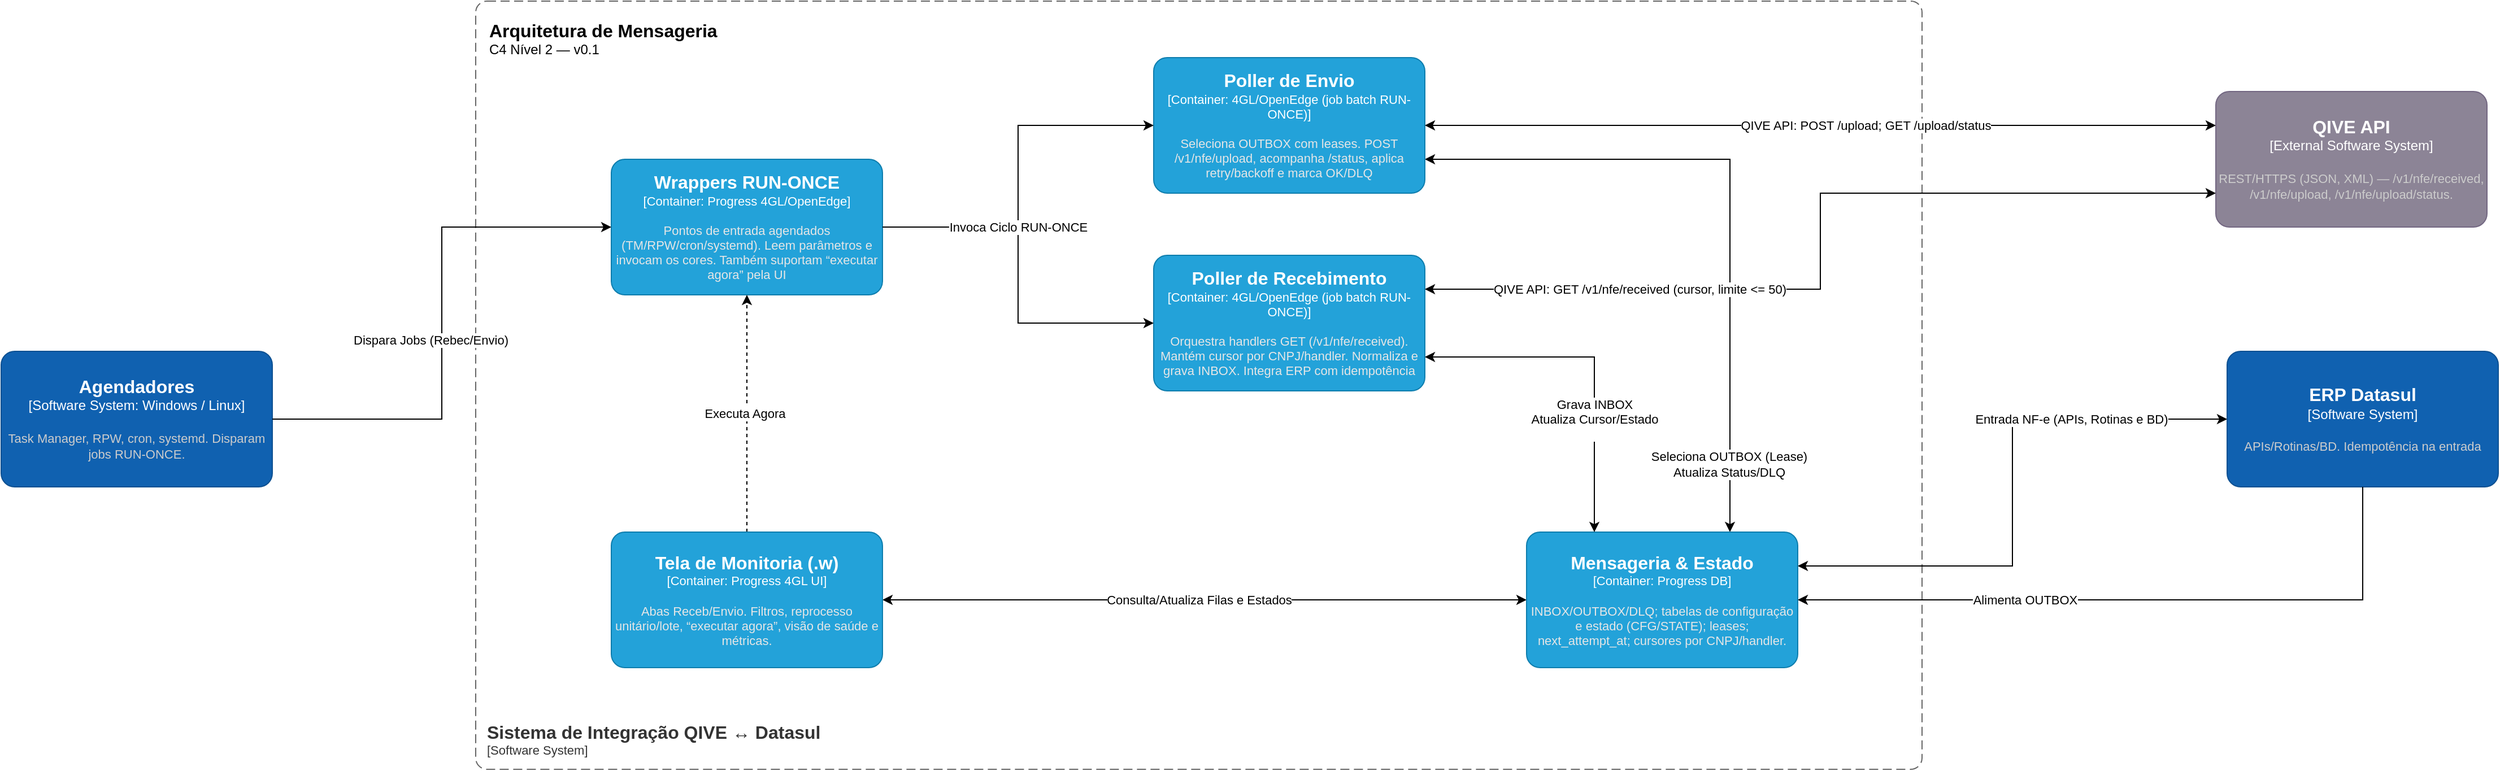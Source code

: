 <mxfile version="28.2.8">
  <diagram name="Página-1" id="pai-qYpfHbvnEUFaRcqW">
    <mxGraphModel dx="3346" dy="1030" grid="1" gridSize="10" guides="1" tooltips="1" connect="1" arrows="1" fold="1" page="0" pageScale="1" pageWidth="827" pageHeight="1169" math="0" shadow="0">
      <root>
        <mxCell id="0" />
        <mxCell id="1" parent="0" />
        <object placeholders="1" c4Name="Sistema de Integração QIVE ↔ Datasul" c4Type="SystemScopeBoundary" c4Application="Software System" label="&lt;font style=&quot;font-size: 16px&quot;&gt;&lt;b&gt;&lt;div style=&quot;text-align: left&quot;&gt;%c4Name%&lt;/div&gt;&lt;/b&gt;&lt;/font&gt;&lt;div style=&quot;text-align: left&quot;&gt;[%c4Application%]&lt;/div&gt;" id="QU69JL3GxuFSJA9FVeAV-1">
          <mxCell style="rounded=1;fontSize=11;whiteSpace=wrap;html=1;dashed=1;arcSize=20;fillColor=none;strokeColor=#666666;fontColor=#333333;labelBackgroundColor=none;align=left;verticalAlign=bottom;labelBorderColor=none;spacingTop=0;spacing=10;dashPattern=8 4;metaEdit=1;rotatable=0;perimeter=rectanglePerimeter;noLabel=0;labelPadding=0;allowArrows=0;connectable=0;expand=0;recursiveResize=0;editable=1;pointerEvents=0;absoluteArcSize=1;points=[[0.25,0,0],[0.5,0,0],[0.75,0,0],[1,0.25,0],[1,0.5,0],[1,0.75,0],[0.75,1,0],[0.5,1,0],[0.25,1,0],[0,0.75,0],[0,0.5,0],[0,0.25,0]];" parent="1" vertex="1">
            <mxGeometry x="80" y="240" width="1280" height="680" as="geometry" />
          </mxCell>
        </object>
        <object placeholders="1" c4Name="Poller de Recebimento" c4Type="Container" c4Technology="4GL/OpenEdge (job batch RUN-ONCE)" c4Description="Orquestra handlers GET (/v1/nfe/received). Mantém cursor por CNPJ/handler. Normaliza e grava INBOX. Integra ERP com idempotência" label="&lt;font style=&quot;font-size: 16px&quot;&gt;&lt;b&gt;%c4Name%&lt;/b&gt;&lt;/font&gt;&lt;div&gt;[%c4Type%: %c4Technology%]&lt;/div&gt;&lt;br&gt;&lt;div&gt;&lt;font style=&quot;font-size: 11px&quot;&gt;&lt;font color=&quot;#E6E6E6&quot;&gt;%c4Description%&lt;/font&gt;&lt;/div&gt;" id="QU69JL3GxuFSJA9FVeAV-2">
          <mxCell style="rounded=1;whiteSpace=wrap;html=1;fontSize=11;labelBackgroundColor=none;fillColor=#23A2D9;fontColor=#ffffff;align=center;arcSize=10;strokeColor=#0E7DAD;metaEdit=1;resizable=0;points=[[0.25,0,0],[0.5,0,0],[0.75,0,0],[1,0.25,0],[1,0.5,0],[1,0.75,0],[0.75,1,0],[0.5,1,0],[0.25,1,0],[0,0.75,0],[0,0.5,0],[0,0.25,0]];" parent="1" vertex="1">
            <mxGeometry x="680" y="465" width="240" height="120" as="geometry" />
          </mxCell>
        </object>
        <mxCell id="QU69JL3GxuFSJA9FVeAV-47" style="edgeStyle=orthogonalEdgeStyle;rounded=0;orthogonalLoop=1;jettySize=auto;html=1;exitX=1;exitY=0.75;exitDx=0;exitDy=0;exitPerimeter=0;entryX=0.75;entryY=0;entryDx=0;entryDy=0;entryPerimeter=0;startArrow=classic;startFill=1;" parent="1" source="QU69JL3GxuFSJA9FVeAV-3" target="QU69JL3GxuFSJA9FVeAV-6" edge="1">
          <mxGeometry relative="1" as="geometry" />
        </mxCell>
        <mxCell id="QU69JL3GxuFSJA9FVeAV-54" value="Seleciona OUTBOX (Lease)&lt;br&gt;Atualiza Status/DLQ" style="edgeLabel;html=1;align=center;verticalAlign=middle;resizable=0;points=[];" parent="QU69JL3GxuFSJA9FVeAV-47" vertex="1" connectable="0">
          <mxGeometry x="0.787" y="-1" relative="1" as="geometry">
            <mxPoint y="4" as="offset" />
          </mxGeometry>
        </mxCell>
        <object placeholders="1" c4Name="Poller de Envio" c4Type="Container" c4Technology="4GL/OpenEdge (job batch RUN-ONCE)" c4Description="Seleciona OUTBOX com leases. POST /v1/nfe/upload, acompanha /status, aplica retry/backoff e marca OK/DLQ" label="&lt;font style=&quot;font-size: 16px&quot;&gt;&lt;b&gt;%c4Name%&lt;/b&gt;&lt;/font&gt;&lt;div&gt;[%c4Type%: %c4Technology%]&lt;/div&gt;&lt;br&gt;&lt;div&gt;&lt;font style=&quot;font-size: 11px&quot;&gt;&lt;font color=&quot;#E6E6E6&quot;&gt;%c4Description%&lt;/font&gt;&lt;/div&gt;" id="QU69JL3GxuFSJA9FVeAV-3">
          <mxCell style="rounded=1;whiteSpace=wrap;html=1;fontSize=11;labelBackgroundColor=none;fillColor=#23A2D9;fontColor=#ffffff;align=center;arcSize=10;strokeColor=#0E7DAD;metaEdit=1;resizable=0;points=[[0.25,0,0],[0.5,0,0],[0.75,0,0],[1,0.25,0],[1,0.5,0],[1,0.75,0],[0.75,1,0],[0.5,1,0],[0.25,1,0],[0,0.75,0],[0,0.5,0],[0,0.25,0]];" parent="1" vertex="1">
            <mxGeometry x="680" y="290" width="240" height="120" as="geometry" />
          </mxCell>
        </object>
        <object placeholders="1" c4Name="Wrappers RUN-ONCE" c4Type="Container" c4Technology="Progress 4GL/OpenEdge" c4Description="Pontos de entrada agendados (TM/RPW/cron/systemd). Leem parâmetros e invocam os cores. Também suportam “executar agora” pela UI" label="&lt;font style=&quot;font-size: 16px&quot;&gt;&lt;b&gt;%c4Name%&lt;/b&gt;&lt;/font&gt;&lt;div&gt;[%c4Type%: %c4Technology%]&lt;/div&gt;&lt;br&gt;&lt;div&gt;&lt;font style=&quot;font-size: 11px&quot;&gt;&lt;font color=&quot;#E6E6E6&quot;&gt;%c4Description%&lt;/font&gt;&lt;/div&gt;" id="QU69JL3GxuFSJA9FVeAV-4">
          <mxCell style="rounded=1;whiteSpace=wrap;html=1;fontSize=11;labelBackgroundColor=none;fillColor=#23A2D9;fontColor=#ffffff;align=center;arcSize=10;strokeColor=#0E7DAD;metaEdit=1;resizable=0;points=[[0.25,0,0],[0.5,0,0],[0.75,0,0],[1,0.25,0],[1,0.5,0],[1,0.75,0],[0.75,1,0],[0.5,1,0],[0.25,1,0],[0,0.75,0],[0,0.5,0],[0,0.25,0]];" parent="1" vertex="1">
            <mxGeometry x="200" y="380" width="240" height="120" as="geometry" />
          </mxCell>
        </object>
        <mxCell id="QU69JL3GxuFSJA9FVeAV-12" style="edgeStyle=orthogonalEdgeStyle;rounded=0;orthogonalLoop=1;jettySize=auto;html=1;dashed=1;" parent="1" source="QU69JL3GxuFSJA9FVeAV-5" target="QU69JL3GxuFSJA9FVeAV-4" edge="1">
          <mxGeometry relative="1" as="geometry" />
        </mxCell>
        <mxCell id="QU69JL3GxuFSJA9FVeAV-13" value="Executa Agora" style="edgeLabel;html=1;align=center;verticalAlign=middle;resizable=0;points=[];" parent="QU69JL3GxuFSJA9FVeAV-12" vertex="1" connectable="0">
          <mxGeometry y="2" relative="1" as="geometry">
            <mxPoint as="offset" />
          </mxGeometry>
        </mxCell>
        <mxCell id="QU69JL3GxuFSJA9FVeAV-35" style="edgeStyle=orthogonalEdgeStyle;rounded=0;orthogonalLoop=1;jettySize=auto;html=1;startArrow=classic;startFill=1;" parent="1" source="QU69JL3GxuFSJA9FVeAV-5" target="QU69JL3GxuFSJA9FVeAV-6" edge="1">
          <mxGeometry relative="1" as="geometry" />
        </mxCell>
        <mxCell id="QU69JL3GxuFSJA9FVeAV-52" value="Consulta/Atualiza Filas e Estados" style="edgeLabel;html=1;align=center;verticalAlign=middle;resizable=0;points=[];" parent="QU69JL3GxuFSJA9FVeAV-35" vertex="1" connectable="0">
          <mxGeometry x="-0.228" y="1" relative="1" as="geometry">
            <mxPoint x="60" y="1" as="offset" />
          </mxGeometry>
        </mxCell>
        <object placeholders="1" c4Name="Tela de Monitoria (.w)" c4Type="Container" c4Technology="Progress 4GL UI" c4Description="Abas Receb/Envio. Filtros, reprocesso unitário/lote, “executar agora”, visão de saúde e métricas." label="&lt;font style=&quot;font-size: 16px&quot;&gt;&lt;b&gt;%c4Name%&lt;/b&gt;&lt;/font&gt;&lt;div&gt;[%c4Type%: %c4Technology%]&lt;/div&gt;&lt;br&gt;&lt;div&gt;&lt;font style=&quot;font-size: 11px&quot;&gt;&lt;font color=&quot;#E6E6E6&quot;&gt;%c4Description%&lt;/font&gt;&lt;/div&gt;" id="QU69JL3GxuFSJA9FVeAV-5">
          <mxCell style="rounded=1;whiteSpace=wrap;html=1;fontSize=11;labelBackgroundColor=none;fillColor=#23A2D9;fontColor=#ffffff;align=center;arcSize=10;strokeColor=#0E7DAD;metaEdit=1;resizable=0;points=[[0.25,0,0],[0.5,0,0],[0.75,0,0],[1,0.25,0],[1,0.5,0],[1,0.75,0],[0.75,1,0],[0.5,1,0],[0.25,1,0],[0,0.75,0],[0,0.5,0],[0,0.25,0]];" parent="1" vertex="1">
            <mxGeometry x="200" y="710" width="240" height="120" as="geometry" />
          </mxCell>
        </object>
        <object placeholders="1" c4Name="Mensageria &amp; Estado" c4Type="Container" c4Technology="Progress DB" c4Description="INBOX/OUTBOX/DLQ; tabelas de configuração e estado (CFG/STATE); leases; next_attempt_at; cursores por CNPJ/handler." label="&lt;font style=&quot;font-size: 16px&quot;&gt;&lt;b&gt;%c4Name%&lt;/b&gt;&lt;/font&gt;&lt;div&gt;[%c4Type%: %c4Technology%]&lt;/div&gt;&lt;br&gt;&lt;div&gt;&lt;font style=&quot;font-size: 11px&quot;&gt;&lt;font color=&quot;#E6E6E6&quot;&gt;%c4Description%&lt;/font&gt;&lt;/div&gt;" id="QU69JL3GxuFSJA9FVeAV-6">
          <mxCell style="rounded=1;whiteSpace=wrap;html=1;fontSize=11;labelBackgroundColor=none;fillColor=#23A2D9;fontColor=#ffffff;align=center;arcSize=10;strokeColor=#0E7DAD;metaEdit=1;resizable=0;points=[[0.25,0,0],[0.5,0,0],[0.75,0,0],[1,0.25,0],[1,0.5,0],[1,0.75,0],[0.75,1,0],[0.5,1,0],[0.25,1,0],[0,0.75,0],[0,0.5,0],[0,0.25,0]];" parent="1" vertex="1">
            <mxGeometry x="1010" y="710" width="240" height="120" as="geometry" />
          </mxCell>
        </object>
        <object placeholders="1" c4Name="QIVE API" c4Type="External Software System" c4Description="REST/HTTPS (JSON, XML) — /v1/nfe/received, /v1/nfe/upload, /v1/nfe/upload/status." label="&lt;font style=&quot;font-size: 16px&quot;&gt;&lt;b&gt;%c4Name%&lt;/b&gt;&lt;/font&gt;&lt;div&gt;[%c4Type%]&lt;/div&gt;&lt;br&gt;&lt;div&gt;&lt;font style=&quot;font-size: 11px&quot;&gt;&lt;font color=&quot;#cccccc&quot;&gt;%c4Description%&lt;/font&gt;&lt;/div&gt;" id="QU69JL3GxuFSJA9FVeAV-7">
          <mxCell style="rounded=1;whiteSpace=wrap;html=1;labelBackgroundColor=none;fillColor=#8C8496;fontColor=#ffffff;align=center;arcSize=10;strokeColor=#736782;metaEdit=1;resizable=0;points=[[0.25,0,0],[0.5,0,0],[0.75,0,0],[1,0.25,0],[1,0.5,0],[1,0.75,0],[0.75,1,0],[0.5,1,0],[0.25,1,0],[0,0.75,0],[0,0.5,0],[0,0.25,0]];" parent="1" vertex="1">
            <mxGeometry x="1620" y="320" width="240" height="120" as="geometry" />
          </mxCell>
        </object>
        <object placeholders="1" c4Name="ERP Datasul" c4Type="Software System" c4Description="APIs/Rotinas/BD. Idempotência na entrada" label="&lt;font style=&quot;font-size: 16px&quot;&gt;&lt;b&gt;%c4Name%&lt;/b&gt;&lt;/font&gt;&lt;div&gt;[%c4Type%]&lt;/div&gt;&lt;br&gt;&lt;div&gt;&lt;font style=&quot;font-size: 11px&quot;&gt;&lt;font color=&quot;#cccccc&quot;&gt;%c4Description%&lt;/font&gt;&lt;/div&gt;" id="QU69JL3GxuFSJA9FVeAV-8">
          <mxCell style="rounded=1;whiteSpace=wrap;html=1;labelBackgroundColor=none;fillColor=#1061B0;fontColor=#ffffff;align=center;arcSize=10;strokeColor=#0D5091;metaEdit=1;resizable=0;points=[[0.25,0,0],[0.5,0,0],[0.75,0,0],[1,0.25,0],[1,0.5,0],[1,0.75,0],[0.75,1,0],[0.5,1,0],[0.25,1,0],[0,0.75,0],[0,0.5,0],[0,0.25,0]];" parent="1" vertex="1">
            <mxGeometry x="1630" y="550" width="240" height="120" as="geometry" />
          </mxCell>
        </object>
        <object placeholders="1" c4Name="Agendadores" c4Type="Software System: Windows / Linux" c4Description="Task Manager, RPW, cron, systemd. Disparam jobs RUN-ONCE." label="&lt;font style=&quot;font-size: 16px&quot;&gt;&lt;b&gt;%c4Name%&lt;/b&gt;&lt;/font&gt;&lt;div&gt;[%c4Type%]&lt;/div&gt;&lt;br&gt;&lt;div&gt;&lt;font style=&quot;font-size: 11px&quot;&gt;&lt;font color=&quot;#cccccc&quot;&gt;%c4Description%&lt;/font&gt;&lt;/div&gt;" id="QU69JL3GxuFSJA9FVeAV-9">
          <mxCell style="rounded=1;whiteSpace=wrap;html=1;labelBackgroundColor=none;fillColor=#1061B0;fontColor=#ffffff;align=center;arcSize=10;strokeColor=#0D5091;metaEdit=1;resizable=0;points=[[0.25,0,0],[0.5,0,0],[0.75,0,0],[1,0.25,0],[1,0.5,0],[1,0.75,0],[0.75,1,0],[0.5,1,0],[0.25,1,0],[0,0.75,0],[0,0.5,0],[0,0.25,0]];" parent="1" vertex="1">
            <mxGeometry x="-340" y="550" width="240" height="120" as="geometry" />
          </mxCell>
        </object>
        <mxCell id="QU69JL3GxuFSJA9FVeAV-32" style="edgeStyle=orthogonalEdgeStyle;rounded=0;orthogonalLoop=1;jettySize=auto;html=1;entryX=0;entryY=0.5;entryDx=0;entryDy=0;entryPerimeter=0;" parent="1" source="QU69JL3GxuFSJA9FVeAV-9" target="QU69JL3GxuFSJA9FVeAV-4" edge="1">
          <mxGeometry relative="1" as="geometry" />
        </mxCell>
        <mxCell id="QU69JL3GxuFSJA9FVeAV-50" value="Dispara Jobs (Rebec/Envio)" style="edgeLabel;html=1;align=center;verticalAlign=middle;resizable=0;points=[];" parent="QU69JL3GxuFSJA9FVeAV-32" vertex="1" connectable="0">
          <mxGeometry x="-0.136" y="-1" relative="1" as="geometry">
            <mxPoint x="-11" y="-17" as="offset" />
          </mxGeometry>
        </mxCell>
        <mxCell id="QU69JL3GxuFSJA9FVeAV-33" style="edgeStyle=orthogonalEdgeStyle;rounded=0;orthogonalLoop=1;jettySize=auto;html=1;entryX=0;entryY=0.5;entryDx=0;entryDy=0;entryPerimeter=0;" parent="1" source="QU69JL3GxuFSJA9FVeAV-4" target="QU69JL3GxuFSJA9FVeAV-2" edge="1">
          <mxGeometry relative="1" as="geometry" />
        </mxCell>
        <mxCell id="QU69JL3GxuFSJA9FVeAV-34" style="edgeStyle=orthogonalEdgeStyle;rounded=0;orthogonalLoop=1;jettySize=auto;html=1;entryX=0;entryY=0.5;entryDx=0;entryDy=0;entryPerimeter=0;" parent="1" source="QU69JL3GxuFSJA9FVeAV-4" target="QU69JL3GxuFSJA9FVeAV-3" edge="1">
          <mxGeometry relative="1" as="geometry" />
        </mxCell>
        <mxCell id="QU69JL3GxuFSJA9FVeAV-51" value="Invoca Ciclo RUN-ONCE" style="edgeLabel;html=1;align=center;verticalAlign=middle;resizable=0;points=[];" parent="QU69JL3GxuFSJA9FVeAV-34" vertex="1" connectable="0">
          <mxGeometry x="-0.024" relative="1" as="geometry">
            <mxPoint y="41" as="offset" />
          </mxGeometry>
        </mxCell>
        <mxCell id="QU69JL3GxuFSJA9FVeAV-40" style="edgeStyle=orthogonalEdgeStyle;rounded=0;orthogonalLoop=1;jettySize=auto;html=1;entryX=0;entryY=0.25;entryDx=0;entryDy=0;entryPerimeter=0;startArrow=classic;startFill=1;" parent="1" source="QU69JL3GxuFSJA9FVeAV-3" target="QU69JL3GxuFSJA9FVeAV-7" edge="1">
          <mxGeometry relative="1" as="geometry" />
        </mxCell>
        <mxCell id="QU69JL3GxuFSJA9FVeAV-56" value="QIVE API: POST /upload; GET /upload/status" style="edgeLabel;html=1;align=center;verticalAlign=middle;resizable=0;points=[];" parent="QU69JL3GxuFSJA9FVeAV-40" vertex="1" connectable="0">
          <mxGeometry x="-0.286" y="-2" relative="1" as="geometry">
            <mxPoint x="140" y="-2" as="offset" />
          </mxGeometry>
        </mxCell>
        <mxCell id="QU69JL3GxuFSJA9FVeAV-41" style="edgeStyle=orthogonalEdgeStyle;rounded=0;orthogonalLoop=1;jettySize=auto;html=1;entryX=0;entryY=0.5;entryDx=0;entryDy=0;entryPerimeter=0;exitX=1;exitY=0.25;exitDx=0;exitDy=0;exitPerimeter=0;startArrow=classic;startFill=1;" parent="1" source="QU69JL3GxuFSJA9FVeAV-6" target="QU69JL3GxuFSJA9FVeAV-8" edge="1">
          <mxGeometry relative="1" as="geometry" />
        </mxCell>
        <mxCell id="QU69JL3GxuFSJA9FVeAV-57" value="Entrada NF-e (APIs, Rotinas e BD)" style="edgeLabel;html=1;align=center;verticalAlign=middle;resizable=0;points=[];" parent="QU69JL3GxuFSJA9FVeAV-41" vertex="1" connectable="0">
          <mxGeometry x="0.459" relative="1" as="geometry">
            <mxPoint as="offset" />
          </mxGeometry>
        </mxCell>
        <mxCell id="QU69JL3GxuFSJA9FVeAV-45" style="edgeStyle=orthogonalEdgeStyle;rounded=0;orthogonalLoop=1;jettySize=auto;html=1;entryX=1;entryY=0.5;entryDx=0;entryDy=0;entryPerimeter=0;exitX=0.5;exitY=1;exitDx=0;exitDy=0;exitPerimeter=0;" parent="1" source="QU69JL3GxuFSJA9FVeAV-8" target="QU69JL3GxuFSJA9FVeAV-6" edge="1">
          <mxGeometry relative="1" as="geometry" />
        </mxCell>
        <mxCell id="QU69JL3GxuFSJA9FVeAV-58" value="Alimenta OUTBOX" style="edgeLabel;html=1;align=center;verticalAlign=middle;resizable=0;points=[];" parent="QU69JL3GxuFSJA9FVeAV-45" vertex="1" connectable="0">
          <mxGeometry x="0.33" relative="1" as="geometry">
            <mxPoint as="offset" />
          </mxGeometry>
        </mxCell>
        <mxCell id="QU69JL3GxuFSJA9FVeAV-46" style="edgeStyle=orthogonalEdgeStyle;rounded=0;orthogonalLoop=1;jettySize=auto;html=1;exitX=1;exitY=0.75;exitDx=0;exitDy=0;exitPerimeter=0;entryX=0.25;entryY=0;entryDx=0;entryDy=0;entryPerimeter=0;startArrow=classic;startFill=1;" parent="1" source="QU69JL3GxuFSJA9FVeAV-2" target="QU69JL3GxuFSJA9FVeAV-6" edge="1">
          <mxGeometry relative="1" as="geometry" />
        </mxCell>
        <mxCell id="QU69JL3GxuFSJA9FVeAV-53" value="Grava INBOX&lt;br&gt;Atualiza Cursor/Estado&lt;div&gt;&lt;br/&gt;&lt;/div&gt;" style="edgeLabel;html=1;align=center;verticalAlign=middle;resizable=0;points=[];" parent="QU69JL3GxuFSJA9FVeAV-46" vertex="1" connectable="0">
          <mxGeometry x="0.39" y="2" relative="1" as="geometry">
            <mxPoint x="-2" y="-7" as="offset" />
          </mxGeometry>
        </mxCell>
        <mxCell id="QU69JL3GxuFSJA9FVeAV-49" style="edgeStyle=orthogonalEdgeStyle;rounded=0;orthogonalLoop=1;jettySize=auto;html=1;exitX=1;exitY=0.25;exitDx=0;exitDy=0;exitPerimeter=0;entryX=0;entryY=0.75;entryDx=0;entryDy=0;entryPerimeter=0;startArrow=classic;startFill=1;" parent="1" source="QU69JL3GxuFSJA9FVeAV-2" target="QU69JL3GxuFSJA9FVeAV-7" edge="1">
          <mxGeometry relative="1" as="geometry" />
        </mxCell>
        <mxCell id="QU69JL3GxuFSJA9FVeAV-55" value="QIVE API: GET /v1/nfe/received (cursor, limite &amp;lt;= 50)" style="edgeLabel;html=1;align=center;verticalAlign=middle;resizable=0;points=[];" parent="QU69JL3GxuFSJA9FVeAV-49" vertex="1" connectable="0">
          <mxGeometry x="-0.516" relative="1" as="geometry">
            <mxPoint as="offset" />
          </mxGeometry>
        </mxCell>
        <object placeholders="1" c4Name="Arquitetura de Mensageria" c4Type="ContainerDiagramTitle" c4Description="C4 Nível 2 — v0.1" label="&lt;font style=&quot;font-size: 16px&quot;&gt;&lt;b&gt;&lt;div style=&quot;text-align: left&quot;&gt;%c4Name%&lt;/div&gt;&lt;/b&gt;&lt;/font&gt;&lt;div style=&quot;text-align: left&quot;&gt;%c4Description%&lt;/div&gt;" id="YdG3CUku50oBDVaA0US--1">
          <mxCell style="text;html=1;strokeColor=none;fillColor=none;align=left;verticalAlign=top;whiteSpace=wrap;rounded=0;metaEdit=1;allowArrows=0;resizable=1;rotatable=0;connectable=0;recursiveResize=0;expand=0;pointerEvents=0;points=[[0.25,0,0],[0.5,0,0],[0.75,0,0],[1,0.25,0],[1,0.5,0],[1,0.75,0],[0.75,1,0],[0.5,1,0],[0.25,1,0],[0,0.75,0],[0,0.5,0],[0,0.25,0]];" parent="1" vertex="1">
            <mxGeometry x="90" y="250" width="260" height="40" as="geometry" />
          </mxCell>
        </object>
      </root>
    </mxGraphModel>
  </diagram>
</mxfile>
